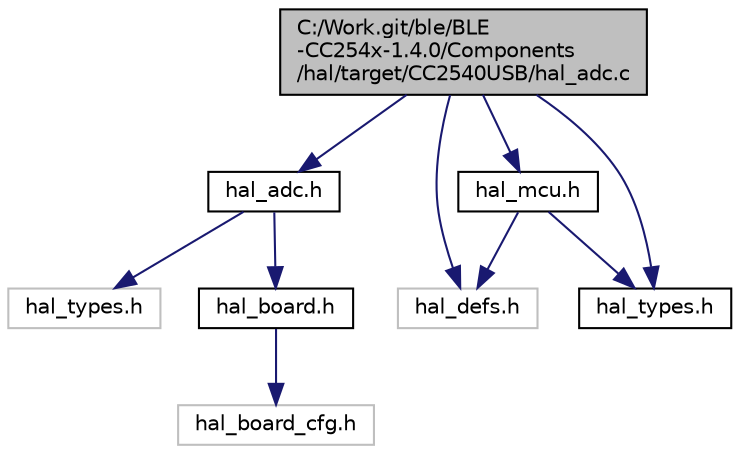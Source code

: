 digraph "C:/Work.git/ble/BLE-CC254x-1.4.0/Components/hal/target/CC2540USB/hal_adc.c"
{
  edge [fontname="Helvetica",fontsize="10",labelfontname="Helvetica",labelfontsize="10"];
  node [fontname="Helvetica",fontsize="10",shape=record];
  Node1 [label="C:/Work.git/ble/BLE\l-CC254x-1.4.0/Components\l/hal/target/CC2540USB/hal_adc.c",height=0.2,width=0.4,color="black", fillcolor="grey75", style="filled" fontcolor="black"];
  Node1 -> Node2 [color="midnightblue",fontsize="10",style="solid",fontname="Helvetica"];
  Node2 [label="hal_adc.h",height=0.2,width=0.4,color="black", fillcolor="white", style="filled",URL="$hal__adc_8h.html"];
  Node2 -> Node3 [color="midnightblue",fontsize="10",style="solid",fontname="Helvetica"];
  Node3 [label="hal_types.h",height=0.2,width=0.4,color="grey75", fillcolor="white", style="filled"];
  Node2 -> Node4 [color="midnightblue",fontsize="10",style="solid",fontname="Helvetica"];
  Node4 [label="hal_board.h",height=0.2,width=0.4,color="black", fillcolor="white", style="filled",URL="$_components_2hal_2include_2hal__board_8h.html"];
  Node4 -> Node5 [color="midnightblue",fontsize="10",style="solid",fontname="Helvetica"];
  Node5 [label="hal_board_cfg.h",height=0.2,width=0.4,color="grey75", fillcolor="white", style="filled"];
  Node1 -> Node6 [color="midnightblue",fontsize="10",style="solid",fontname="Helvetica"];
  Node6 [label="hal_defs.h",height=0.2,width=0.4,color="grey75", fillcolor="white", style="filled"];
  Node1 -> Node7 [color="midnightblue",fontsize="10",style="solid",fontname="Helvetica"];
  Node7 [label="hal_mcu.h",height=0.2,width=0.4,color="black", fillcolor="white", style="filled",URL="$_components_2hal_2target_2_c_c2540_u_s_b_2hal__mcu_8h.html"];
  Node7 -> Node6 [color="midnightblue",fontsize="10",style="solid",fontname="Helvetica"];
  Node7 -> Node8 [color="midnightblue",fontsize="10",style="solid",fontname="Helvetica"];
  Node8 [label="hal_types.h",height=0.2,width=0.4,color="black", fillcolor="white", style="filled",URL="$_components_2hal_2target_2_c_c2540_u_s_b_2hal__types_8h.html"];
  Node1 -> Node8 [color="midnightblue",fontsize="10",style="solid",fontname="Helvetica"];
}

